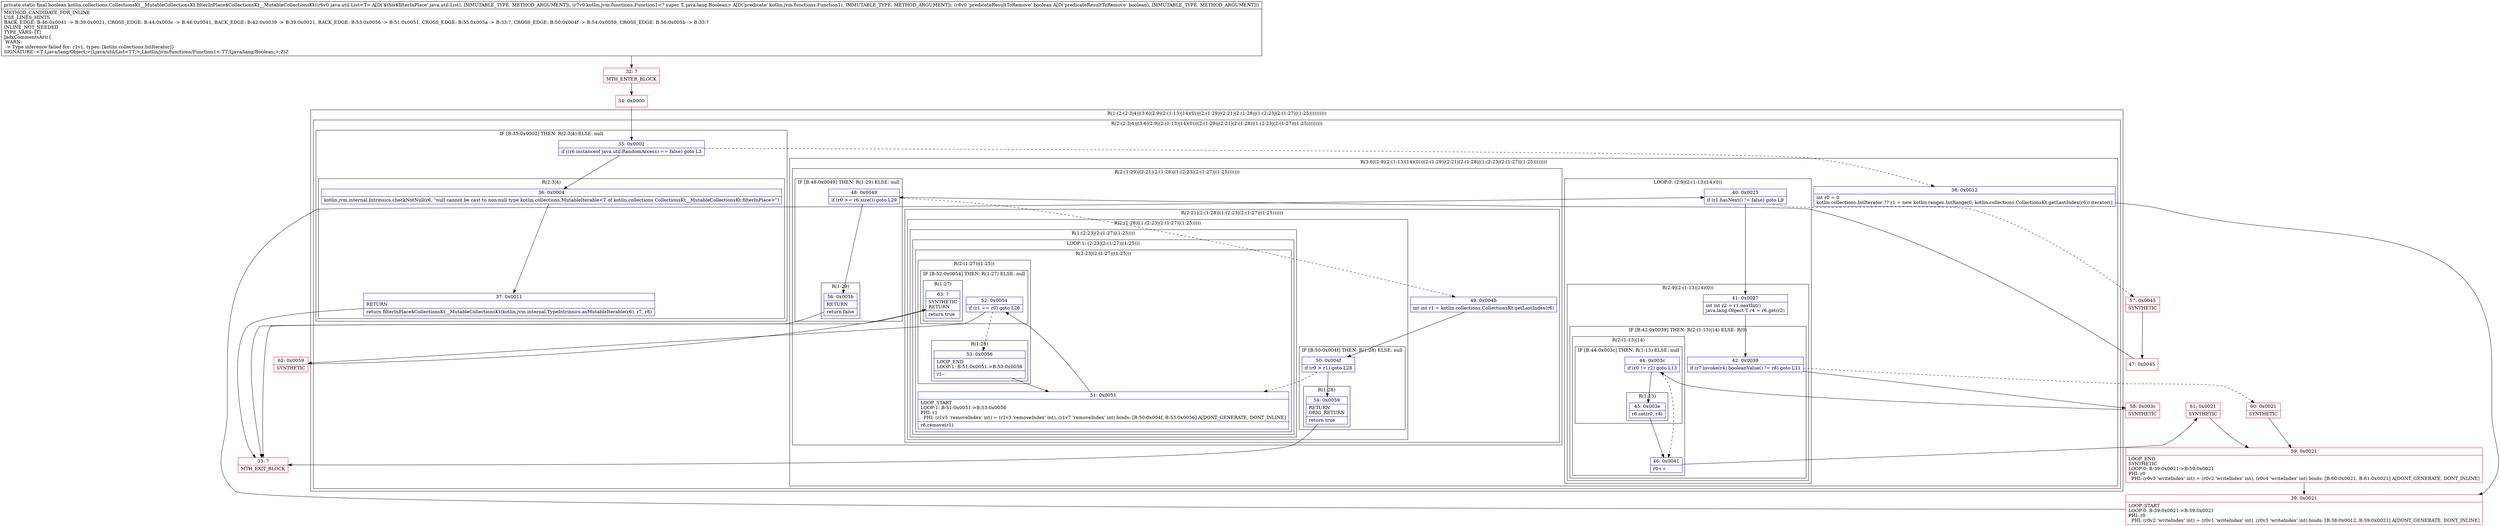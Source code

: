 digraph "CFG forkotlin.collections.CollectionsKt__MutableCollectionsKt.filterInPlace$CollectionsKt__MutableCollectionsKt(Ljava\/util\/List;Lkotlin\/jvm\/functions\/Function1;Z)Z" {
subgraph cluster_Region_401753527 {
label = "R(1:(2:(2:3|4)|(3:6|(2:9|(2:(1:13)|14)(0))|(2:(1:29)|(2:21|(2:(1:28)|(1:(2:23|(2:(1:27)|(1:25))))))))))";
node [shape=record,color=blue];
subgraph cluster_Region_1497682267 {
label = "R(2:(2:3|4)|(3:6|(2:9|(2:(1:13)|14)(0))|(2:(1:29)|(2:21|(2:(1:28)|(1:(2:23|(2:(1:27)|(1:25)))))))))";
node [shape=record,color=blue];
subgraph cluster_IfRegion_1723130504 {
label = "IF [B:35:0x0002] THEN: R(2:3|4) ELSE: null";
node [shape=record,color=blue];
Node_35 [shape=record,label="{35\:\ 0x0002|if ((r6 instanceof java.util.RandomAccess) == false) goto L3\l}"];
subgraph cluster_Region_506274049 {
label = "R(2:3|4)";
node [shape=record,color=blue];
Node_36 [shape=record,label="{36\:\ 0x0004|kotlin.jvm.internal.Intrinsics.checkNotNull(r6, \"null cannot be cast to non\-null type kotlin.collections.MutableIterable\<T of kotlin.collections.CollectionsKt__MutableCollectionsKt.filterInPlace\>\")\l}"];
Node_37 [shape=record,label="{37\:\ 0x0011|RETURN\l|return filterInPlace$CollectionsKt__MutableCollectionsKt(kotlin.jvm.internal.TypeIntrinsics.asMutableIterable(r6), r7, r8)\l}"];
}
}
subgraph cluster_Region_1889376642 {
label = "R(3:6|(2:9|(2:(1:13)|14)(0))|(2:(1:29)|(2:21|(2:(1:28)|(1:(2:23|(2:(1:27)|(1:25))))))))";
node [shape=record,color=blue];
Node_38 [shape=record,label="{38\:\ 0x0012|int r0 = 0\lkotlin.collections.IntIterator ?? r1 = new kotlin.ranges.IntRange(0, kotlin.collections.CollectionsKt.getLastIndex(r6)).iterator()\l}"];
subgraph cluster_LoopRegion_1397080883 {
label = "LOOP:0: (2:9|(2:(1:13)|14)(0))";
node [shape=record,color=blue];
Node_40 [shape=record,label="{40\:\ 0x0025|if (r1.hasNext() != false) goto L9\l}"];
subgraph cluster_Region_1351499951 {
label = "R(2:9|(2:(1:13)|14)(0))";
node [shape=record,color=blue];
Node_41 [shape=record,label="{41\:\ 0x0027|int int r2 = r1.nextInt()\ljava.lang.Object T r4 = r6.get(r2)\l}"];
subgraph cluster_IfRegion_270446838 {
label = "IF [B:42:0x0039] THEN: R(2:(1:13)|14) ELSE: R(0)";
node [shape=record,color=blue];
Node_42 [shape=record,label="{42\:\ 0x0039|if (r7.invoke(r4).booleanValue() != r8) goto L11\l}"];
subgraph cluster_Region_932239919 {
label = "R(2:(1:13)|14)";
node [shape=record,color=blue];
subgraph cluster_IfRegion_1419338463 {
label = "IF [B:44:0x003c] THEN: R(1:13) ELSE: null";
node [shape=record,color=blue];
Node_44 [shape=record,label="{44\:\ 0x003c|if (r0 != r2) goto L13\l}"];
subgraph cluster_Region_281817911 {
label = "R(1:13)";
node [shape=record,color=blue];
Node_45 [shape=record,label="{45\:\ 0x003e|r6.set(r0, r4)\l}"];
}
}
Node_46 [shape=record,label="{46\:\ 0x0041|r0++\l}"];
}
subgraph cluster_Region_460783758 {
label = "R(0)";
node [shape=record,color=blue];
}
}
}
}
subgraph cluster_Region_1690752178 {
label = "R(2:(1:29)|(2:21|(2:(1:28)|(1:(2:23|(2:(1:27)|(1:25)))))))";
node [shape=record,color=blue];
subgraph cluster_IfRegion_209844517 {
label = "IF [B:48:0x0049] THEN: R(1:29) ELSE: null";
node [shape=record,color=blue];
Node_48 [shape=record,label="{48\:\ 0x0049|if (r0 \>= r6.size()) goto L29\l}"];
subgraph cluster_Region_623364608 {
label = "R(1:29)";
node [shape=record,color=blue];
Node_56 [shape=record,label="{56\:\ 0x005b|RETURN\l|return false\l}"];
}
}
subgraph cluster_Region_1695787341 {
label = "R(2:21|(2:(1:28)|(1:(2:23|(2:(1:27)|(1:25))))))";
node [shape=record,color=blue];
Node_49 [shape=record,label="{49\:\ 0x004b|int int r1 = kotlin.collections.CollectionsKt.getLastIndex(r6)\l}"];
subgraph cluster_Region_1383453324 {
label = "R(2:(1:28)|(1:(2:23|(2:(1:27)|(1:25)))))";
node [shape=record,color=blue];
subgraph cluster_IfRegion_1030818616 {
label = "IF [B:50:0x004f] THEN: R(1:28) ELSE: null";
node [shape=record,color=blue];
Node_50 [shape=record,label="{50\:\ 0x004f|if (r0 \> r1) goto L28\l}"];
subgraph cluster_Region_1898302268 {
label = "R(1:28)";
node [shape=record,color=blue];
Node_54 [shape=record,label="{54\:\ 0x0059|RETURN\lORIG_RETURN\l|return true\l}"];
}
}
subgraph cluster_Region_596964078 {
label = "R(1:(2:23|(2:(1:27)|(1:25))))";
node [shape=record,color=blue];
subgraph cluster_LoopRegion_947407702 {
label = "LOOP:1: (2:23|(2:(1:27)|(1:25)))";
node [shape=record,color=blue];
subgraph cluster_Region_850855223 {
label = "R(2:23|(2:(1:27)|(1:25)))";
node [shape=record,color=blue];
Node_51 [shape=record,label="{51\:\ 0x0051|LOOP_START\lLOOP:1: B:51:0x0051\-\>B:53:0x0056\lPHI: r1 \l  PHI: (r1v5 'removeIndex' int) = (r1v3 'removeIndex' int), (r1v7 'removeIndex' int) binds: [B:50:0x004f, B:53:0x0056] A[DONT_GENERATE, DONT_INLINE]\l|r6.remove(r1)\l}"];
subgraph cluster_Region_1155862375 {
label = "R(2:(1:27)|(1:25))";
node [shape=record,color=blue];
subgraph cluster_IfRegion_585177555 {
label = "IF [B:52:0x0054] THEN: R(1:27) ELSE: null";
node [shape=record,color=blue];
Node_52 [shape=record,label="{52\:\ 0x0054|if (r1 == r0) goto L26\l}"];
subgraph cluster_Region_457588972 {
label = "R(1:27)";
node [shape=record,color=blue];
Node_63 [shape=record,label="{63\:\ ?|SYNTHETIC\lRETURN\l|return true\l}"];
}
}
subgraph cluster_Region_1326848957 {
label = "R(1:25)";
node [shape=record,color=blue];
Node_53 [shape=record,label="{53\:\ 0x0056|LOOP_END\lLOOP:1: B:51:0x0051\-\>B:53:0x0056\l|r1\-\-\l}"];
}
}
}
}
}
}
}
}
}
}
}
Node_32 [shape=record,color=red,label="{32\:\ ?|MTH_ENTER_BLOCK\l}"];
Node_34 [shape=record,color=red,label="{34\:\ 0x0000}"];
Node_33 [shape=record,color=red,label="{33\:\ ?|MTH_EXIT_BLOCK\l}"];
Node_39 [shape=record,color=red,label="{39\:\ 0x0021|LOOP_START\lLOOP:0: B:39:0x0021\-\>B:59:0x0021\lPHI: r0 \l  PHI: (r0v2 'writeIndex' int) = (r0v1 'writeIndex' int), (r0v3 'writeIndex' int) binds: [B:38:0x0012, B:59:0x0021] A[DONT_GENERATE, DONT_INLINE]\l}"];
Node_58 [shape=record,color=red,label="{58\:\ 0x003c|SYNTHETIC\l}"];
Node_61 [shape=record,color=red,label="{61\:\ 0x0021|SYNTHETIC\l}"];
Node_59 [shape=record,color=red,label="{59\:\ 0x0021|LOOP_END\lSYNTHETIC\lLOOP:0: B:39:0x0021\-\>B:59:0x0021\lPHI: r0 \l  PHI: (r0v3 'writeIndex' int) = (r0v2 'writeIndex' int), (r0v4 'writeIndex' int) binds: [B:60:0x0021, B:61:0x0021] A[DONT_GENERATE, DONT_INLINE]\l}"];
Node_60 [shape=record,color=red,label="{60\:\ 0x0021|SYNTHETIC\l}"];
Node_57 [shape=record,color=red,label="{57\:\ 0x0045|SYNTHETIC\l}"];
Node_47 [shape=record,color=red,label="{47\:\ 0x0045}"];
Node_62 [shape=record,color=red,label="{62\:\ 0x0059|SYNTHETIC\l}"];
MethodNode[shape=record,label="{private static final boolean kotlin.collections.CollectionsKt__MutableCollectionsKt.filterInPlace$CollectionsKt__MutableCollectionsKt((r6v0 java.util.List\<T\> A[D('$this$filterInPlace' java.util.List), IMMUTABLE_TYPE, METHOD_ARGUMENT]), (r7v0 kotlin.jvm.functions.Function1\<? super T, java.lang.Boolean\> A[D('predicate' kotlin.jvm.functions.Function1), IMMUTABLE_TYPE, METHOD_ARGUMENT]), (r8v0 'predicateResultToRemove' boolean A[D('predicateResultToRemove' boolean), IMMUTABLE_TYPE, METHOD_ARGUMENT]))  | METHOD_CANDIDATE_FOR_INLINE\lUSE_LINES_HINTS\lBACK_EDGE: B:46:0x0041 \-\> B:39:0x0021, CROSS_EDGE: B:44:0x003c \-\> B:46:0x0041, BACK_EDGE: B:42:0x0039 \-\> B:39:0x0021, BACK_EDGE: B:53:0x0056 \-\> B:51:0x0051, CROSS_EDGE: B:55:0x005a \-\> B:33:?, CROSS_EDGE: B:50:0x004f \-\> B:54:0x0059, CROSS_EDGE: B:56:0x005b \-\> B:33:?\lINLINE_NOT_NEEDED\lTYPE_VARS: [T]\lJadxCommentsAttr\{\l WARN: \l \-\> Type inference failed for: r1v1, types: [kotlin.collections.IntIterator]\}\lSIGNATURE: \<T:Ljava\/lang\/Object;\>(Ljava\/util\/List\<TT;\>;Lkotlin\/jvm\/functions\/Function1\<\-TT;Ljava\/lang\/Boolean;\>;Z)Z\l}"];
MethodNode -> Node_32;Node_35 -> Node_36;
Node_35 -> Node_38[style=dashed];
Node_36 -> Node_37;
Node_37 -> Node_33;
Node_38 -> Node_39;
Node_40 -> Node_41;
Node_40 -> Node_57[style=dashed];
Node_41 -> Node_42;
Node_42 -> Node_58;
Node_42 -> Node_60[style=dashed];
Node_44 -> Node_45;
Node_44 -> Node_46[style=dashed];
Node_45 -> Node_46;
Node_46 -> Node_61;
Node_48 -> Node_49[style=dashed];
Node_48 -> Node_56;
Node_56 -> Node_33;
Node_49 -> Node_50;
Node_50 -> Node_51[style=dashed];
Node_50 -> Node_54;
Node_54 -> Node_33;
Node_51 -> Node_52;
Node_52 -> Node_53[style=dashed];
Node_52 -> Node_62;
Node_63 -> Node_33;
Node_53 -> Node_51;
Node_32 -> Node_34;
Node_34 -> Node_35;
Node_39 -> Node_40;
Node_58 -> Node_44;
Node_61 -> Node_59;
Node_59 -> Node_39;
Node_60 -> Node_59;
Node_57 -> Node_47;
Node_47 -> Node_48;
Node_62 -> Node_63;
}

